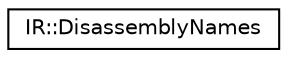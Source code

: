 digraph "Graphical Class Hierarchy"
{
  edge [fontname="Helvetica",fontsize="10",labelfontname="Helvetica",labelfontsize="10"];
  node [fontname="Helvetica",fontsize="10",shape=record];
  rankdir="LR";
  Node0 [label="IR::DisassemblyNames",height=0.2,width=0.4,color="black", fillcolor="white", style="filled",URL="$struct_i_r_1_1_disassembly_names.html"];
}
